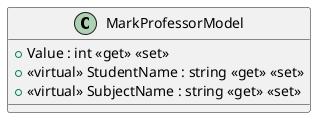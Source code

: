 @startuml
class MarkProfessorModel {
    + Value : int <<get>> <<set>>
    + <<virtual>> StudentName : string <<get>> <<set>>
    + <<virtual>> SubjectName : string <<get>> <<set>>
}
@enduml
